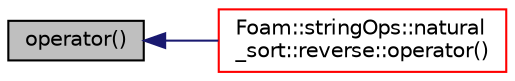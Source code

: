 digraph "operator()"
{
  bgcolor="transparent";
  edge [fontname="Helvetica",fontsize="10",labelfontname="Helvetica",labelfontsize="10"];
  node [fontname="Helvetica",fontsize="10",shape=record];
  rankdir="LR";
  Node1 [label="operator()",height=0.2,width=0.4,color="black", fillcolor="grey75", style="filled" fontcolor="black"];
  Node1 -> Node2 [dir="back",color="midnightblue",fontsize="10",style="solid",fontname="Helvetica"];
  Node2 [label="Foam::stringOps::natural\l_sort::reverse::operator()",height=0.2,width=0.4,color="red",URL="$structFoam_1_1stringOps_1_1natural__sort_1_1reverse.html#a1b99620a5fa56393bea986999e03b394",tooltip="Reverse natural sorting. "];
}
